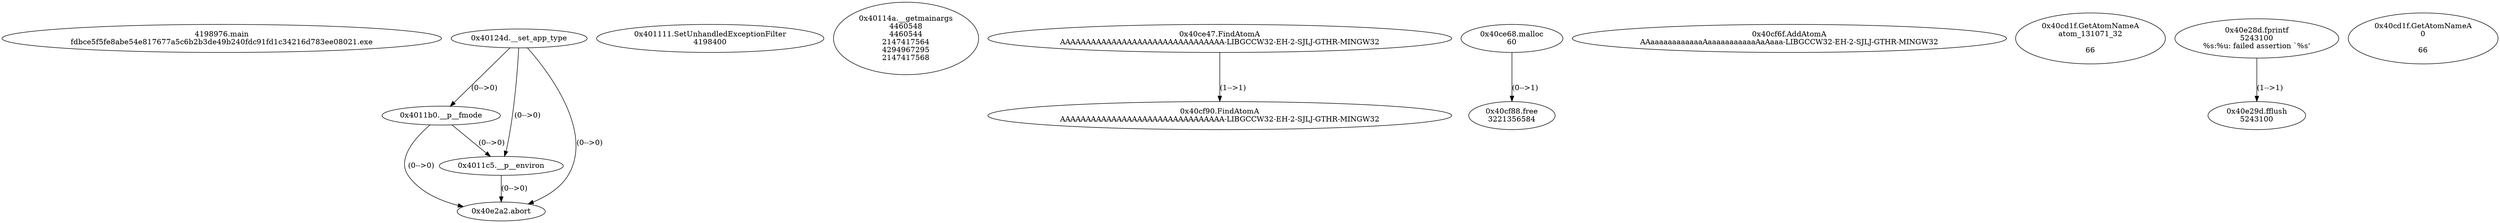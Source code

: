 // Global SCDG with merge call
digraph {
	0 [label="4198976.main
fdbce5f5fe8abe54e817677a5c6b2b3de49b240fdc91fd1c34216d783ee08021.exe"]
	1 [label="0x40124d.__set_app_type
"]
	2 [label="0x401111.SetUnhandledExceptionFilter
4198400"]
	3 [label="0x40114a.__getmainargs
4460548
4460544
2147417564
4294967295
2147417568"]
	4 [label="0x4011b0.__p__fmode
"]
	1 -> 4 [label="(0-->0)"]
	5 [label="0x4011c5.__p__environ
"]
	1 -> 5 [label="(0-->0)"]
	4 -> 5 [label="(0-->0)"]
	6 [label="0x40ce47.FindAtomA
AAAAAAAAAAAAAAAAAAAAAAAAAAAAAAAA-LIBGCCW32-EH-2-SJLJ-GTHR-MINGW32"]
	7 [label="0x40ce68.malloc
60"]
	8 [label="0x40cf6f.AddAtomA
AAaaaaaaaaaaaaAaaaaaaaaaaaAaAaaa-LIBGCCW32-EH-2-SJLJ-GTHR-MINGW32"]
	9 [label="0x40cd1f.GetAtomNameA
atom_131071_32

66"]
	10 [label="0x40e28d.fprintf
5243100
%s:%u: failed assertion `%s'
"]
	11 [label="0x40e29d.fflush
5243100"]
	10 -> 11 [label="(1-->1)"]
	12 [label="0x40e2a2.abort
"]
	1 -> 12 [label="(0-->0)"]
	4 -> 12 [label="(0-->0)"]
	5 -> 12 [label="(0-->0)"]
	13 [label="0x40cf88.free
3221356584"]
	7 -> 13 [label="(0-->1)"]
	14 [label="0x40cf90.FindAtomA
AAAAAAAAAAAAAAAAAAAAAAAAAAAAAAAA-LIBGCCW32-EH-2-SJLJ-GTHR-MINGW32"]
	6 -> 14 [label="(1-->1)"]
	15 [label="0x40cd1f.GetAtomNameA
0

66"]
}
